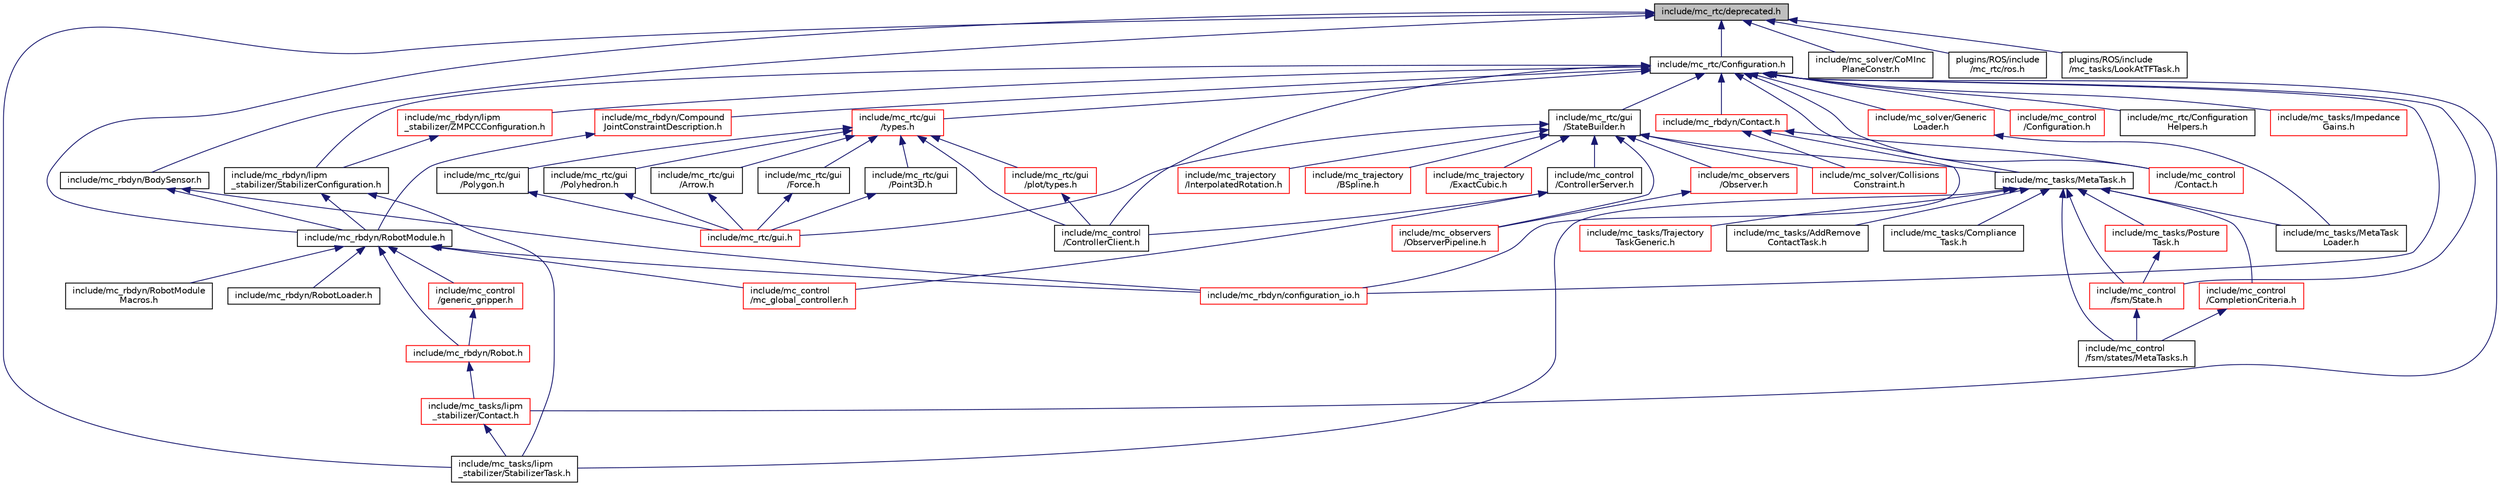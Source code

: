 digraph "include/mc_rtc/deprecated.h"
{
 // INTERACTIVE_SVG=YES
  edge [fontname="Helvetica",fontsize="10",labelfontname="Helvetica",labelfontsize="10"];
  node [fontname="Helvetica",fontsize="10",shape=record];
  Node9 [label="include/mc_rtc/deprecated.h",height=0.2,width=0.4,color="black", fillcolor="grey75", style="filled", fontcolor="black"];
  Node9 -> Node10 [dir="back",color="midnightblue",fontsize="10",style="solid",fontname="Helvetica"];
  Node10 [label="include/mc_rtc/Configuration.h",height=0.2,width=0.4,color="black", fillcolor="white", style="filled",URL="$mc__rtc_2Configuration_8h.html"];
  Node10 -> Node11 [dir="back",color="midnightblue",fontsize="10",style="solid",fontname="Helvetica"];
  Node11 [label="include/mc_tasks/MetaTask.h",height=0.2,width=0.4,color="black", fillcolor="white", style="filled",URL="$MetaTask_8h.html"];
  Node11 -> Node12 [dir="back",color="midnightblue",fontsize="10",style="solid",fontname="Helvetica"];
  Node12 [label="include/mc_control\l/CompletionCriteria.h",height=0.2,width=0.4,color="red", fillcolor="white", style="filled",URL="$CompletionCriteria_8h.html"];
  Node12 -> Node13 [dir="back",color="midnightblue",fontsize="10",style="solid",fontname="Helvetica"];
  Node13 [label="include/mc_control\l/fsm/states/MetaTasks.h",height=0.2,width=0.4,color="black", fillcolor="white", style="filled",URL="$MetaTasks_8h.html"];
  Node11 -> Node15 [dir="back",color="midnightblue",fontsize="10",style="solid",fontname="Helvetica"];
  Node15 [label="include/mc_tasks/Posture\lTask.h",height=0.2,width=0.4,color="red", fillcolor="white", style="filled",URL="$PostureTask_8h.html"];
  Node15 -> Node27 [dir="back",color="midnightblue",fontsize="10",style="solid",fontname="Helvetica"];
  Node27 [label="include/mc_control\l/fsm/State.h",height=0.2,width=0.4,color="red", fillcolor="white", style="filled",URL="$State_8h.html"];
  Node27 -> Node13 [dir="back",color="midnightblue",fontsize="10",style="solid",fontname="Helvetica"];
  Node11 -> Node27 [dir="back",color="midnightblue",fontsize="10",style="solid",fontname="Helvetica"];
  Node11 -> Node42 [dir="back",color="midnightblue",fontsize="10",style="solid",fontname="Helvetica"];
  Node42 [label="include/mc_tasks/Trajectory\lTaskGeneric.h",height=0.2,width=0.4,color="red", fillcolor="white", style="filled",URL="$TrajectoryTaskGeneric_8h.html"];
  Node11 -> Node13 [dir="back",color="midnightblue",fontsize="10",style="solid",fontname="Helvetica"];
  Node11 -> Node68 [dir="back",color="midnightblue",fontsize="10",style="solid",fontname="Helvetica"];
  Node68 [label="include/mc_tasks/AddRemove\lContactTask.h",height=0.2,width=0.4,color="black", fillcolor="white", style="filled",URL="$AddRemoveContactTask_8h.html"];
  Node11 -> Node46 [dir="back",color="midnightblue",fontsize="10",style="solid",fontname="Helvetica"];
  Node46 [label="include/mc_tasks/Compliance\lTask.h",height=0.2,width=0.4,color="black", fillcolor="white", style="filled",URL="$ComplianceTask_8h.html"];
  Node11 -> Node47 [dir="back",color="midnightblue",fontsize="10",style="solid",fontname="Helvetica"];
  Node47 [label="include/mc_tasks/lipm\l_stabilizer/StabilizerTask.h",height=0.2,width=0.4,color="black", fillcolor="white", style="filled",URL="$StabilizerTask_8h.html"];
  Node11 -> Node69 [dir="back",color="midnightblue",fontsize="10",style="solid",fontname="Helvetica"];
  Node69 [label="include/mc_tasks/MetaTask\lLoader.h",height=0.2,width=0.4,color="black", fillcolor="white", style="filled",URL="$MetaTaskLoader_8h.html"];
  Node10 -> Node70 [dir="back",color="midnightblue",fontsize="10",style="solid",fontname="Helvetica"];
  Node70 [label="include/mc_rtc/gui\l/StateBuilder.h",height=0.2,width=0.4,color="black", fillcolor="white", style="filled",URL="$StateBuilder_8h.html"];
  Node70 -> Node11 [dir="back",color="midnightblue",fontsize="10",style="solid",fontname="Helvetica"];
  Node70 -> Node71 [dir="back",color="midnightblue",fontsize="10",style="solid",fontname="Helvetica"];
  Node71 [label="include/mc_observers\l/Observer.h",height=0.2,width=0.4,color="red", fillcolor="white", style="filled",URL="$Observer_8h.html"];
  Node71 -> Node72 [dir="back",color="midnightblue",fontsize="10",style="solid",fontname="Helvetica"];
  Node72 [label="include/mc_observers\l/ObserverPipeline.h",height=0.2,width=0.4,color="red", fillcolor="white", style="filled",URL="$ObserverPipeline_8h.html"];
  Node70 -> Node72 [dir="back",color="midnightblue",fontsize="10",style="solid",fontname="Helvetica"];
  Node70 -> Node79 [dir="back",color="midnightblue",fontsize="10",style="solid",fontname="Helvetica"];
  Node79 [label="include/mc_rtc/gui.h",height=0.2,width=0.4,color="red", fillcolor="white", style="filled",URL="$gui_8h.html"];
  Node70 -> Node80 [dir="back",color="midnightblue",fontsize="10",style="solid",fontname="Helvetica"];
  Node80 [label="include/mc_solver/Collisions\lConstraint.h",height=0.2,width=0.4,color="red", fillcolor="white", style="filled",URL="$CollisionsConstraint_8h.html"];
  Node70 -> Node17 [dir="back",color="midnightblue",fontsize="10",style="solid",fontname="Helvetica"];
  Node17 [label="include/mc_control\l/ControllerServer.h",height=0.2,width=0.4,color="black", fillcolor="white", style="filled",URL="$ControllerServer_8h.html"];
  Node17 -> Node18 [dir="back",color="midnightblue",fontsize="10",style="solid",fontname="Helvetica"];
  Node18 [label="include/mc_control\l/ControllerClient.h",height=0.2,width=0.4,color="black", fillcolor="white", style="filled",URL="$ControllerClient_8h.html"];
  Node17 -> Node19 [dir="back",color="midnightblue",fontsize="10",style="solid",fontname="Helvetica"];
  Node19 [label="include/mc_control\l/mc_global_controller.h",height=0.2,width=0.4,color="red", fillcolor="white", style="filled",URL="$mc__global__controller_8h.html"];
  Node70 -> Node81 [dir="back",color="midnightblue",fontsize="10",style="solid",fontname="Helvetica"];
  Node81 [label="include/mc_trajectory\l/InterpolatedRotation.h",height=0.2,width=0.4,color="red", fillcolor="white", style="filled",URL="$InterpolatedRotation_8h.html"];
  Node70 -> Node82 [dir="back",color="midnightblue",fontsize="10",style="solid",fontname="Helvetica"];
  Node82 [label="include/mc_trajectory\l/BSpline.h",height=0.2,width=0.4,color="red", fillcolor="white", style="filled",URL="$BSpline_8h.html"];
  Node70 -> Node83 [dir="back",color="midnightblue",fontsize="10",style="solid",fontname="Helvetica"];
  Node83 [label="include/mc_trajectory\l/ExactCubic.h",height=0.2,width=0.4,color="red", fillcolor="white", style="filled",URL="$ExactCubic_8h.html"];
  Node10 -> Node84 [dir="back",color="midnightblue",fontsize="10",style="solid",fontname="Helvetica"];
  Node84 [label="include/mc_rtc/gui\l/types.h",height=0.2,width=0.4,color="red", fillcolor="white", style="filled",URL="$types_8h.html"];
  Node84 -> Node85 [dir="back",color="midnightblue",fontsize="10",style="solid",fontname="Helvetica"];
  Node85 [label="include/mc_rtc/gui\l/plot/types.h",height=0.2,width=0.4,color="red", fillcolor="white", style="filled",URL="$plot_2types_8h.html"];
  Node85 -> Node18 [dir="back",color="midnightblue",fontsize="10",style="solid",fontname="Helvetica"];
  Node84 -> Node92 [dir="back",color="midnightblue",fontsize="10",style="solid",fontname="Helvetica"];
  Node92 [label="include/mc_rtc/gui\l/Arrow.h",height=0.2,width=0.4,color="black", fillcolor="white", style="filled",URL="$Arrow_8h.html"];
  Node92 -> Node79 [dir="back",color="midnightblue",fontsize="10",style="solid",fontname="Helvetica"];
  Node84 -> Node93 [dir="back",color="midnightblue",fontsize="10",style="solid",fontname="Helvetica"];
  Node93 [label="include/mc_rtc/gui\l/Force.h",height=0.2,width=0.4,color="black", fillcolor="white", style="filled",URL="$Force_8h.html"];
  Node93 -> Node79 [dir="back",color="midnightblue",fontsize="10",style="solid",fontname="Helvetica"];
  Node84 -> Node94 [dir="back",color="midnightblue",fontsize="10",style="solid",fontname="Helvetica"];
  Node94 [label="include/mc_rtc/gui\l/Point3D.h",height=0.2,width=0.4,color="black", fillcolor="white", style="filled",URL="$Point3D_8h.html"];
  Node94 -> Node79 [dir="back",color="midnightblue",fontsize="10",style="solid",fontname="Helvetica"];
  Node84 -> Node95 [dir="back",color="midnightblue",fontsize="10",style="solid",fontname="Helvetica"];
  Node95 [label="include/mc_rtc/gui\l/Polygon.h",height=0.2,width=0.4,color="black", fillcolor="white", style="filled",URL="$Polygon_8h.html"];
  Node95 -> Node79 [dir="back",color="midnightblue",fontsize="10",style="solid",fontname="Helvetica"];
  Node84 -> Node96 [dir="back",color="midnightblue",fontsize="10",style="solid",fontname="Helvetica"];
  Node96 [label="include/mc_rtc/gui\l/Polyhedron.h",height=0.2,width=0.4,color="black", fillcolor="white", style="filled",URL="$Polyhedron_8h.html"];
  Node96 -> Node79 [dir="back",color="midnightblue",fontsize="10",style="solid",fontname="Helvetica"];
  Node84 -> Node18 [dir="back",color="midnightblue",fontsize="10",style="solid",fontname="Helvetica"];
  Node10 -> Node104 [dir="back",color="midnightblue",fontsize="10",style="solid",fontname="Helvetica"];
  Node104 [label="include/mc_rbdyn/Contact.h",height=0.2,width=0.4,color="red", fillcolor="white", style="filled",URL="$mc__rbdyn_2Contact_8h.html"];
  Node104 -> Node116 [dir="back",color="midnightblue",fontsize="10",style="solid",fontname="Helvetica"];
  Node116 [label="include/mc_control\l/Contact.h",height=0.2,width=0.4,color="red", fillcolor="white", style="filled",URL="$mc__control_2Contact_8h.html"];
  Node104 -> Node117 [dir="back",color="midnightblue",fontsize="10",style="solid",fontname="Helvetica"];
  Node117 [label="include/mc_rbdyn/configuration_io.h",height=0.2,width=0.4,color="red", fillcolor="white", style="filled",URL="$configuration__io_8h.html"];
  Node104 -> Node80 [dir="back",color="midnightblue",fontsize="10",style="solid",fontname="Helvetica"];
  Node10 -> Node118 [dir="back",color="midnightblue",fontsize="10",style="solid",fontname="Helvetica"];
  Node118 [label="include/mc_rbdyn/Compound\lJointConstraintDescription.h",height=0.2,width=0.4,color="red", fillcolor="white", style="filled",URL="$CompoundJointConstraintDescription_8h.html"];
  Node118 -> Node119 [dir="back",color="midnightblue",fontsize="10",style="solid",fontname="Helvetica"];
  Node119 [label="include/mc_rbdyn/RobotModule.h",height=0.2,width=0.4,color="black", fillcolor="white", style="filled",URL="$RobotModule_8h.html"];
  Node119 -> Node120 [dir="back",color="midnightblue",fontsize="10",style="solid",fontname="Helvetica"];
  Node120 [label="include/mc_rbdyn/Robot.h",height=0.2,width=0.4,color="red", fillcolor="white", style="filled",URL="$mc__rbdyn_2Robot_8h.html"];
  Node120 -> Node125 [dir="back",color="midnightblue",fontsize="10",style="solid",fontname="Helvetica"];
  Node125 [label="include/mc_tasks/lipm\l_stabilizer/Contact.h",height=0.2,width=0.4,color="red", fillcolor="white", style="filled",URL="$mc__tasks_2lipm__stabilizer_2Contact_8h.html"];
  Node125 -> Node47 [dir="back",color="midnightblue",fontsize="10",style="solid",fontname="Helvetica"];
  Node119 -> Node127 [dir="back",color="midnightblue",fontsize="10",style="solid",fontname="Helvetica"];
  Node127 [label="include/mc_control\l/generic_gripper.h",height=0.2,width=0.4,color="red", fillcolor="white", style="filled",URL="$generic__gripper_8h.html"];
  Node127 -> Node120 [dir="back",color="midnightblue",fontsize="10",style="solid",fontname="Helvetica"];
  Node119 -> Node117 [dir="back",color="midnightblue",fontsize="10",style="solid",fontname="Helvetica"];
  Node119 -> Node19 [dir="back",color="midnightblue",fontsize="10",style="solid",fontname="Helvetica"];
  Node119 -> Node128 [dir="back",color="midnightblue",fontsize="10",style="solid",fontname="Helvetica"];
  Node128 [label="include/mc_rbdyn/RobotLoader.h",height=0.2,width=0.4,color="black", fillcolor="white", style="filled",URL="$RobotLoader_8h.html"];
  Node119 -> Node129 [dir="back",color="midnightblue",fontsize="10",style="solid",fontname="Helvetica"];
  Node129 [label="include/mc_rbdyn/RobotModule\lMacros.h",height=0.2,width=0.4,color="black", fillcolor="white", style="filled",URL="$RobotModuleMacros_8h.html"];
  Node10 -> Node130 [dir="back",color="midnightblue",fontsize="10",style="solid",fontname="Helvetica"];
  Node130 [label="include/mc_rbdyn/lipm\l_stabilizer/ZMPCCConfiguration.h",height=0.2,width=0.4,color="red", fillcolor="white", style="filled",URL="$ZMPCCConfiguration_8h.html"];
  Node130 -> Node131 [dir="back",color="midnightblue",fontsize="10",style="solid",fontname="Helvetica"];
  Node131 [label="include/mc_rbdyn/lipm\l_stabilizer/StabilizerConfiguration.h",height=0.2,width=0.4,color="black", fillcolor="white", style="filled",URL="$StabilizerConfiguration_8h.html"];
  Node131 -> Node119 [dir="back",color="midnightblue",fontsize="10",style="solid",fontname="Helvetica"];
  Node131 -> Node47 [dir="back",color="midnightblue",fontsize="10",style="solid",fontname="Helvetica"];
  Node10 -> Node131 [dir="back",color="midnightblue",fontsize="10",style="solid",fontname="Helvetica"];
  Node10 -> Node133 [dir="back",color="midnightblue",fontsize="10",style="solid",fontname="Helvetica"];
  Node133 [label="include/mc_control\l/Configuration.h",height=0.2,width=0.4,color="red", fillcolor="white", style="filled",URL="$mc__control_2Configuration_8h.html"];
  Node10 -> Node116 [dir="back",color="midnightblue",fontsize="10",style="solid",fontname="Helvetica"];
  Node10 -> Node117 [dir="back",color="midnightblue",fontsize="10",style="solid",fontname="Helvetica"];
  Node10 -> Node18 [dir="back",color="midnightblue",fontsize="10",style="solid",fontname="Helvetica"];
  Node10 -> Node27 [dir="back",color="midnightblue",fontsize="10",style="solid",fontname="Helvetica"];
  Node10 -> Node125 [dir="back",color="midnightblue",fontsize="10",style="solid",fontname="Helvetica"];
  Node10 -> Node134 [dir="back",color="midnightblue",fontsize="10",style="solid",fontname="Helvetica"];
  Node134 [label="include/mc_rtc/Configuration\lHelpers.h",height=0.2,width=0.4,color="black", fillcolor="white", style="filled",URL="$ConfigurationHelpers_8h.html"];
  Node10 -> Node108 [dir="back",color="midnightblue",fontsize="10",style="solid",fontname="Helvetica"];
  Node108 [label="include/mc_solver/Generic\lLoader.h",height=0.2,width=0.4,color="red", fillcolor="white", style="filled",URL="$GenericLoader_8h.html"];
  Node108 -> Node69 [dir="back",color="midnightblue",fontsize="10",style="solid",fontname="Helvetica"];
  Node10 -> Node135 [dir="back",color="midnightblue",fontsize="10",style="solid",fontname="Helvetica"];
  Node135 [label="include/mc_tasks/Impedance\lGains.h",height=0.2,width=0.4,color="red", fillcolor="white", style="filled",URL="$ImpedanceGains_8h.html"];
  Node9 -> Node136 [dir="back",color="midnightblue",fontsize="10",style="solid",fontname="Helvetica"];
  Node136 [label="include/mc_rbdyn/BodySensor.h",height=0.2,width=0.4,color="black", fillcolor="white", style="filled",URL="$BodySensor_8h.html"];
  Node136 -> Node119 [dir="back",color="midnightblue",fontsize="10",style="solid",fontname="Helvetica"];
  Node136 -> Node117 [dir="back",color="midnightblue",fontsize="10",style="solid",fontname="Helvetica"];
  Node9 -> Node119 [dir="back",color="midnightblue",fontsize="10",style="solid",fontname="Helvetica"];
  Node9 -> Node107 [dir="back",color="midnightblue",fontsize="10",style="solid",fontname="Helvetica"];
  Node107 [label="include/mc_solver/CoMInc\lPlaneConstr.h",height=0.2,width=0.4,color="black", fillcolor="white", style="filled",URL="$CoMIncPlaneConstr_8h.html"];
  Node9 -> Node47 [dir="back",color="midnightblue",fontsize="10",style="solid",fontname="Helvetica"];
  Node9 -> Node137 [dir="back",color="midnightblue",fontsize="10",style="solid",fontname="Helvetica"];
  Node137 [label="plugins/ROS/include\l/mc_rtc/ros.h",height=0.2,width=0.4,color="black", fillcolor="white", style="filled",URL="$ros_8h.html"];
  Node9 -> Node65 [dir="back",color="midnightblue",fontsize="10",style="solid",fontname="Helvetica"];
  Node65 [label="plugins/ROS/include\l/mc_tasks/LookAtTFTask.h",height=0.2,width=0.4,color="black", fillcolor="white", style="filled",URL="$LookAtTFTask_8h.html"];
}
